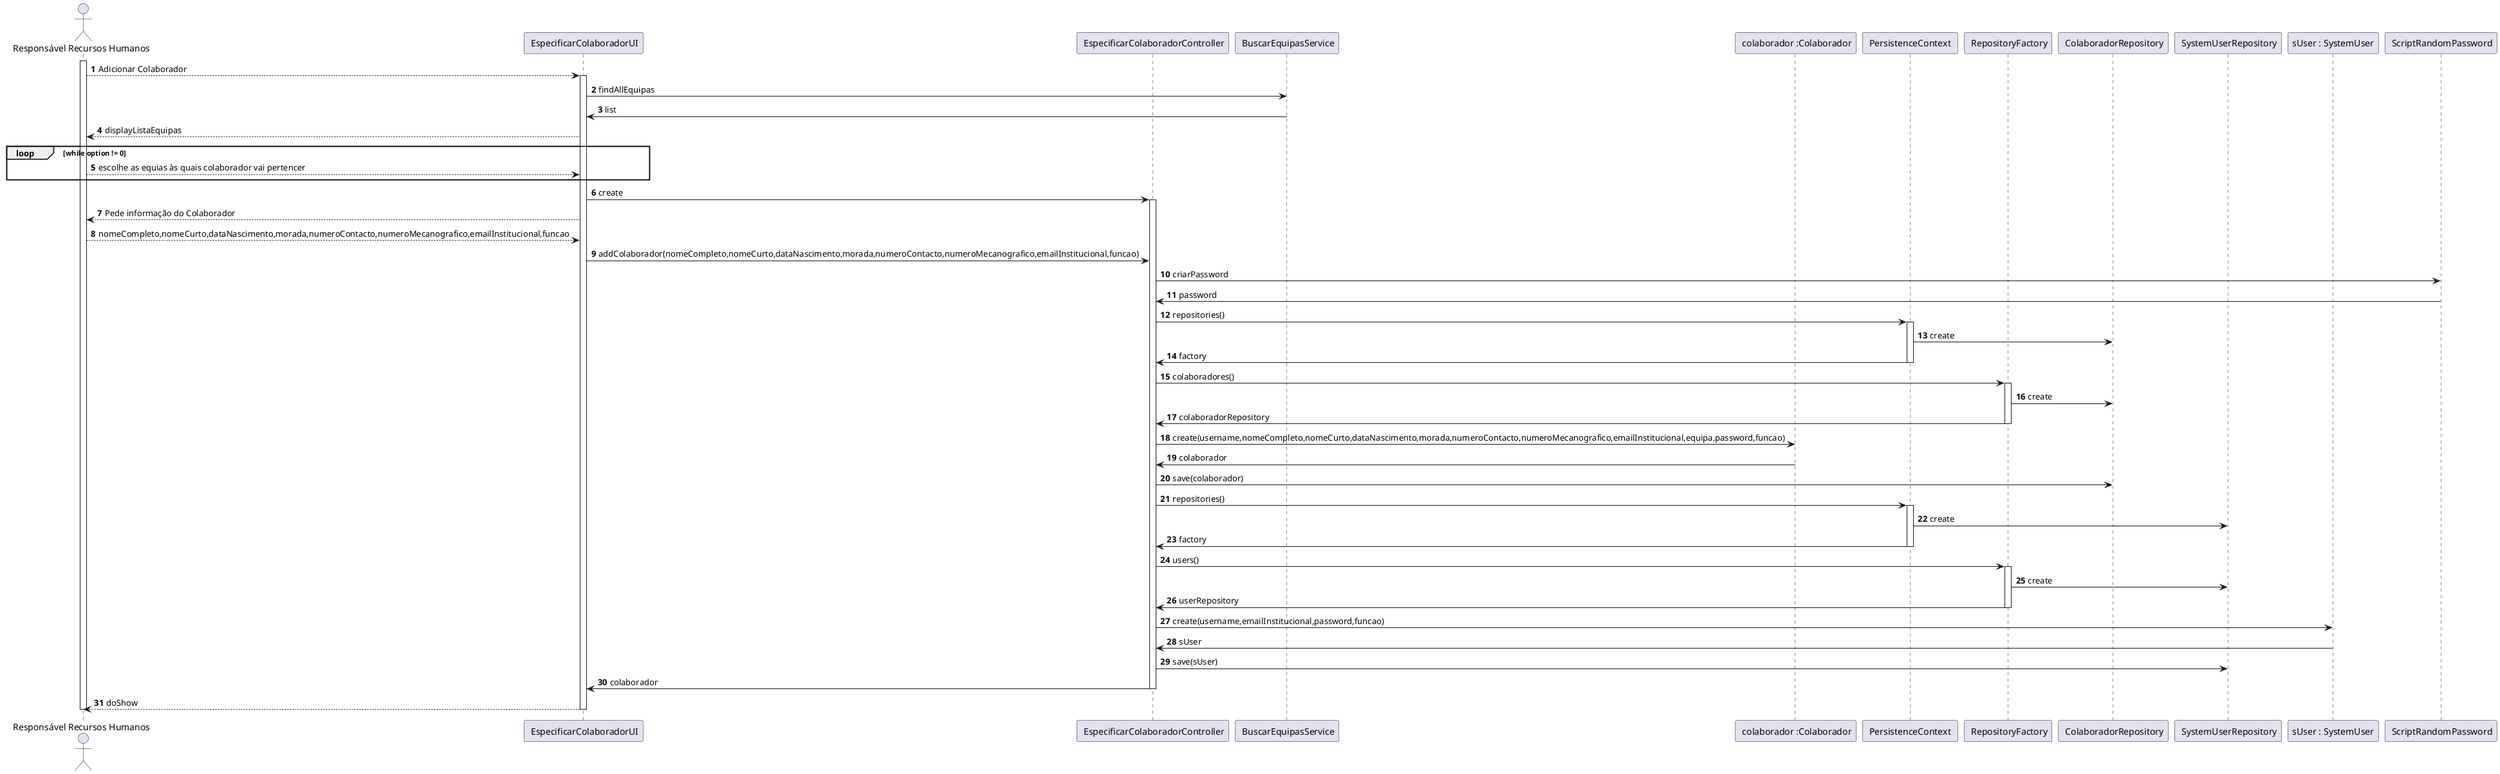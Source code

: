 @startuml
autonumber
actor "Responsável Recursos Humanos" as RRH

participant " EspecificarColaboradorUI" as UI
participant " EspecificarColaboradorController" as CTRL
participant " BuscarEquipasService" as BES
participant " colaborador :Colaborador" as COL
participant " PersistenceContext " as PC
participant " RepositoryFactory" as RF
participant " ColaboradorRepository" as CR
participant " SystemUserRepository" as SUR
participant "sUser : SystemUser" as SUS
participant " ScriptRandomPassword" as SCR


activate RRH
RRH --> UI : Adicionar Colaborador
activate UI
UI -> BES : findAllEquipas
BES -> UI : list
UI --> RRH : displayListaEquipas
loop while option != 0
RRH --> UI : escolhe as equias às quais colaborador vai pertencer
end
UI -> CTRL : create
activate CTRL
UI --> RRH : Pede informação do Colaborador
RRH --> UI : nomeCompleto,nomeCurto,dataNascimento,morada,numeroContacto,numeroMecanografico,emailInstitucional,funcao
UI -> CTRL : addColaborador(nomeCompleto,nomeCurto,dataNascimento,morada,numeroContacto,numeroMecanografico,emailInstitucional,funcao)
CTRL -> SCR : criarPassword
SCR-> CTRL : password

CTRL -> PC : repositories()
activate PC
PC -> CR : create
PC -> CTRL : factory
deactivate PC
CTRL -> RF : colaboradores()
activate RF
RF -> CR : create
RF-> CTRL: colaboradorRepository
deactivate RF
CTRL -> COL : create(username,nomeCompleto,nomeCurto,dataNascimento,morada,numeroContacto,numeroMecanografico,emailInstitucional,equipa,password,funcao)
COL -> CTRL : colaborador
CTRL -> CR : save(colaborador)
CTRL -> PC :repositories()
activate PC
PC -> SUR : create
PC-> CTRL : factory
deactivate PC
CTRL -> RF : users()
activate RF
RF -> SUR : create
RF -> CTRL : userRepository
deactivate RF
CTRL -> SUS :create(username,emailInstitucional,password,funcao)
SUS -> CTRL : sUser
CTRL -> SUR :save(sUser)
CTRL -> UI : colaborador
deactivate CTRL

UI --> RRH : doShow
deactivate UI
deactivate RRH

@enduml
